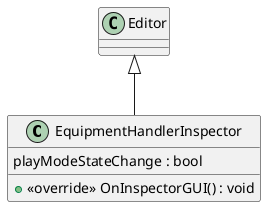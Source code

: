 @startuml
class EquipmentHandlerInspector {
    playModeStateChange : bool
    + <<override>> OnInspectorGUI() : void
}
Editor <|-- EquipmentHandlerInspector
@enduml
